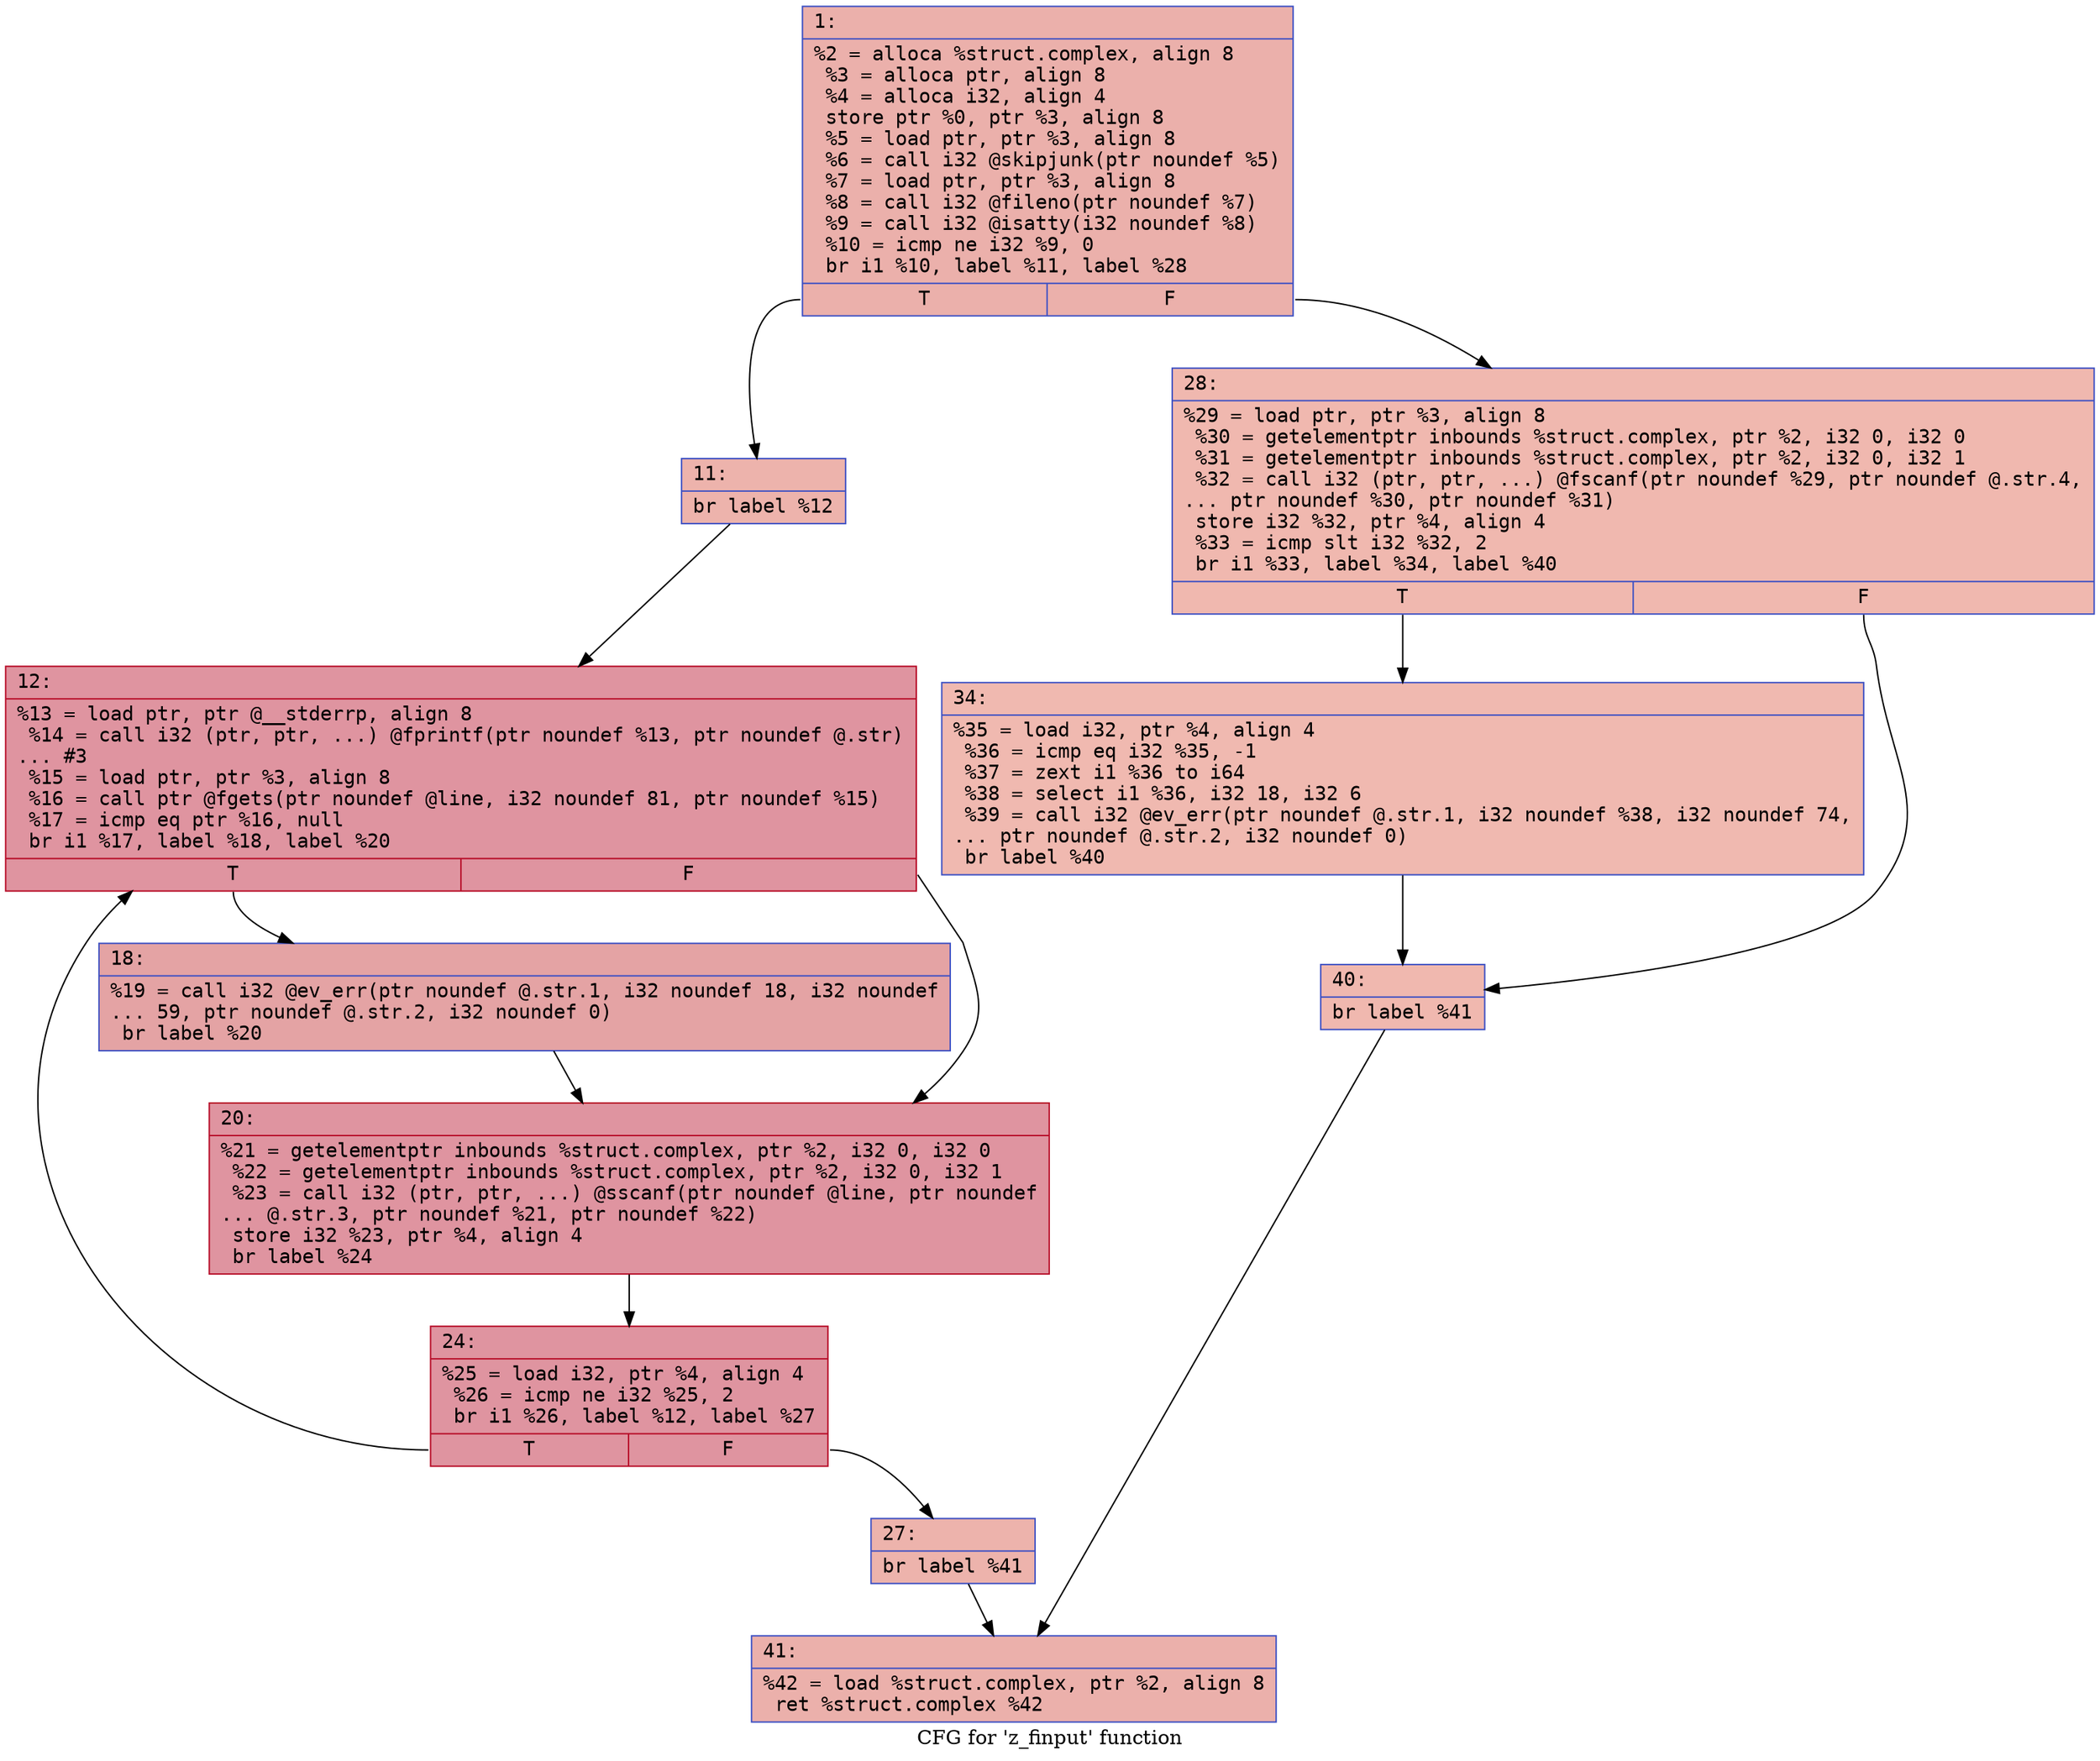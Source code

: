 digraph "CFG for 'z_finput' function" {
	label="CFG for 'z_finput' function";

	Node0x6000027723a0 [shape=record,color="#3d50c3ff", style=filled, fillcolor="#d24b4070" fontname="Courier",label="{1:\l|  %2 = alloca %struct.complex, align 8\l  %3 = alloca ptr, align 8\l  %4 = alloca i32, align 4\l  store ptr %0, ptr %3, align 8\l  %5 = load ptr, ptr %3, align 8\l  %6 = call i32 @skipjunk(ptr noundef %5)\l  %7 = load ptr, ptr %3, align 8\l  %8 = call i32 @fileno(ptr noundef %7)\l  %9 = call i32 @isatty(i32 noundef %8)\l  %10 = icmp ne i32 %9, 0\l  br i1 %10, label %11, label %28\l|{<s0>T|<s1>F}}"];
	Node0x6000027723a0:s0 -> Node0x6000027723f0[tooltip="1 -> 11\nProbability 62.50%" ];
	Node0x6000027723a0:s1 -> Node0x6000027725d0[tooltip="1 -> 28\nProbability 37.50%" ];
	Node0x6000027723f0 [shape=record,color="#3d50c3ff", style=filled, fillcolor="#d6524470" fontname="Courier",label="{11:\l|  br label %12\l}"];
	Node0x6000027723f0 -> Node0x600002772440[tooltip="11 -> 12\nProbability 100.00%" ];
	Node0x600002772440 [shape=record,color="#b70d28ff", style=filled, fillcolor="#b70d2870" fontname="Courier",label="{12:\l|  %13 = load ptr, ptr @__stderrp, align 8\l  %14 = call i32 (ptr, ptr, ...) @fprintf(ptr noundef %13, ptr noundef @.str)\l... #3\l  %15 = load ptr, ptr %3, align 8\l  %16 = call ptr @fgets(ptr noundef @line, i32 noundef 81, ptr noundef %15)\l  %17 = icmp eq ptr %16, null\l  br i1 %17, label %18, label %20\l|{<s0>T|<s1>F}}"];
	Node0x600002772440:s0 -> Node0x600002772490[tooltip="12 -> 18\nProbability 37.50%" ];
	Node0x600002772440:s1 -> Node0x6000027724e0[tooltip="12 -> 20\nProbability 62.50%" ];
	Node0x600002772490 [shape=record,color="#3d50c3ff", style=filled, fillcolor="#c32e3170" fontname="Courier",label="{18:\l|  %19 = call i32 @ev_err(ptr noundef @.str.1, i32 noundef 18, i32 noundef\l... 59, ptr noundef @.str.2, i32 noundef 0)\l  br label %20\l}"];
	Node0x600002772490 -> Node0x6000027724e0[tooltip="18 -> 20\nProbability 100.00%" ];
	Node0x6000027724e0 [shape=record,color="#b70d28ff", style=filled, fillcolor="#b70d2870" fontname="Courier",label="{20:\l|  %21 = getelementptr inbounds %struct.complex, ptr %2, i32 0, i32 0\l  %22 = getelementptr inbounds %struct.complex, ptr %2, i32 0, i32 1\l  %23 = call i32 (ptr, ptr, ...) @sscanf(ptr noundef @line, ptr noundef\l... @.str.3, ptr noundef %21, ptr noundef %22)\l  store i32 %23, ptr %4, align 4\l  br label %24\l}"];
	Node0x6000027724e0 -> Node0x600002772530[tooltip="20 -> 24\nProbability 100.00%" ];
	Node0x600002772530 [shape=record,color="#b70d28ff", style=filled, fillcolor="#b70d2870" fontname="Courier",label="{24:\l|  %25 = load i32, ptr %4, align 4\l  %26 = icmp ne i32 %25, 2\l  br i1 %26, label %12, label %27\l|{<s0>T|<s1>F}}"];
	Node0x600002772530:s0 -> Node0x600002772440[tooltip="24 -> 12\nProbability 96.88%" ];
	Node0x600002772530:s1 -> Node0x600002772580[tooltip="24 -> 27\nProbability 3.12%" ];
	Node0x600002772580 [shape=record,color="#3d50c3ff", style=filled, fillcolor="#d6524470" fontname="Courier",label="{27:\l|  br label %41\l}"];
	Node0x600002772580 -> Node0x6000027726c0[tooltip="27 -> 41\nProbability 100.00%" ];
	Node0x6000027725d0 [shape=record,color="#3d50c3ff", style=filled, fillcolor="#dc5d4a70" fontname="Courier",label="{28:\l|  %29 = load ptr, ptr %3, align 8\l  %30 = getelementptr inbounds %struct.complex, ptr %2, i32 0, i32 0\l  %31 = getelementptr inbounds %struct.complex, ptr %2, i32 0, i32 1\l  %32 = call i32 (ptr, ptr, ...) @fscanf(ptr noundef %29, ptr noundef @.str.4,\l... ptr noundef %30, ptr noundef %31)\l  store i32 %32, ptr %4, align 4\l  %33 = icmp slt i32 %32, 2\l  br i1 %33, label %34, label %40\l|{<s0>T|<s1>F}}"];
	Node0x6000027725d0:s0 -> Node0x600002772620[tooltip="28 -> 34\nProbability 50.00%" ];
	Node0x6000027725d0:s1 -> Node0x600002772670[tooltip="28 -> 40\nProbability 50.00%" ];
	Node0x600002772620 [shape=record,color="#3d50c3ff", style=filled, fillcolor="#de614d70" fontname="Courier",label="{34:\l|  %35 = load i32, ptr %4, align 4\l  %36 = icmp eq i32 %35, -1\l  %37 = zext i1 %36 to i64\l  %38 = select i1 %36, i32 18, i32 6\l  %39 = call i32 @ev_err(ptr noundef @.str.1, i32 noundef %38, i32 noundef 74,\l... ptr noundef @.str.2, i32 noundef 0)\l  br label %40\l}"];
	Node0x600002772620 -> Node0x600002772670[tooltip="34 -> 40\nProbability 100.00%" ];
	Node0x600002772670 [shape=record,color="#3d50c3ff", style=filled, fillcolor="#dc5d4a70" fontname="Courier",label="{40:\l|  br label %41\l}"];
	Node0x600002772670 -> Node0x6000027726c0[tooltip="40 -> 41\nProbability 100.00%" ];
	Node0x6000027726c0 [shape=record,color="#3d50c3ff", style=filled, fillcolor="#d24b4070" fontname="Courier",label="{41:\l|  %42 = load %struct.complex, ptr %2, align 8\l  ret %struct.complex %42\l}"];
}
